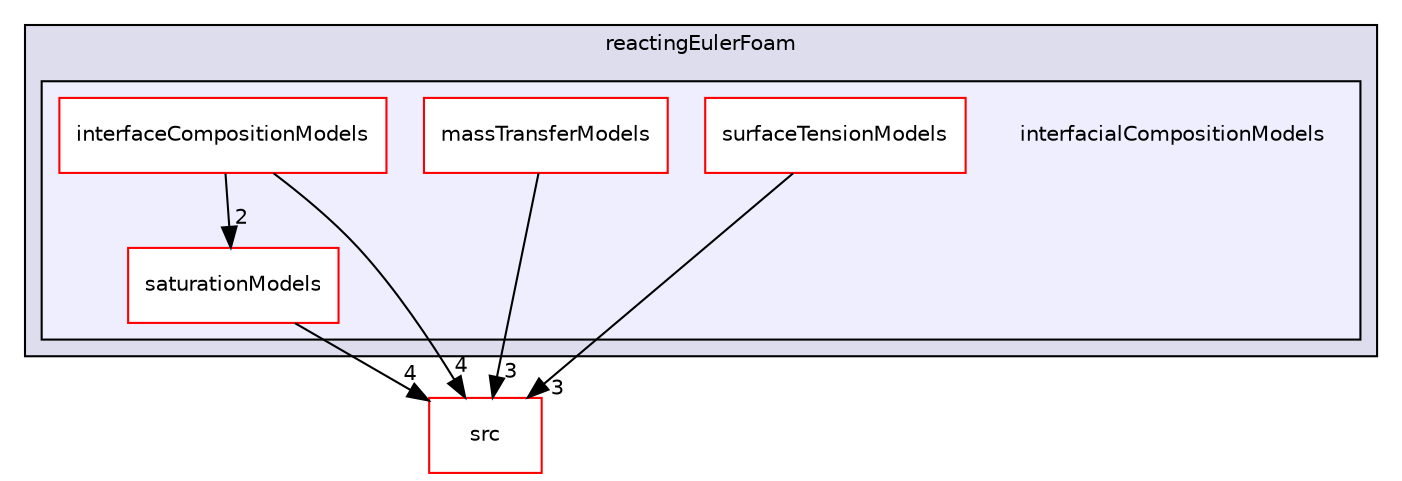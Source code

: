 digraph "applications/solvers/multiphase/reactingEulerFoam/interfacialCompositionModels" {
  bgcolor=transparent;
  compound=true
  node [ fontsize="10", fontname="Helvetica"];
  edge [ labelfontsize="10", labelfontname="Helvetica"];
  subgraph clusterdir_bd1c0bce0f70f7327528a03b20ac8e2b {
    graph [ bgcolor="#ddddee", pencolor="black", label="reactingEulerFoam" fontname="Helvetica", fontsize="10", URL="dir_bd1c0bce0f70f7327528a03b20ac8e2b.html"]
  subgraph clusterdir_ac187bbca992c8e90ac4c7812a06e744 {
    graph [ bgcolor="#eeeeff", pencolor="black", label="" URL="dir_ac187bbca992c8e90ac4c7812a06e744.html"];
    dir_ac187bbca992c8e90ac4c7812a06e744 [shape=plaintext label="interfacialCompositionModels"];
    dir_4f27a06b7e58381c82b665f35f23a190 [shape=box label="interfaceCompositionModels" color="red" fillcolor="white" style="filled" URL="dir_4f27a06b7e58381c82b665f35f23a190.html"];
    dir_15c321a6e888c3fb921fa4e5c6c5a002 [shape=box label="massTransferModels" color="red" fillcolor="white" style="filled" URL="dir_15c321a6e888c3fb921fa4e5c6c5a002.html"];
    dir_a5c576cff7f15c4994ceb728ddeb1a53 [shape=box label="saturationModels" color="red" fillcolor="white" style="filled" URL="dir_a5c576cff7f15c4994ceb728ddeb1a53.html"];
    dir_da70744293beda45eee8512d80ae4942 [shape=box label="surfaceTensionModels" color="red" fillcolor="white" style="filled" URL="dir_da70744293beda45eee8512d80ae4942.html"];
  }
  }
  dir_68267d1309a1af8e8297ef4c3efbcdba [shape=box label="src" color="red" URL="dir_68267d1309a1af8e8297ef4c3efbcdba.html"];
  dir_a5c576cff7f15c4994ceb728ddeb1a53->dir_68267d1309a1af8e8297ef4c3efbcdba [headlabel="4", labeldistance=1.5 headhref="dir_000232_000737.html"];
  dir_4f27a06b7e58381c82b665f35f23a190->dir_68267d1309a1af8e8297ef4c3efbcdba [headlabel="4", labeldistance=1.5 headhref="dir_000221_000737.html"];
  dir_4f27a06b7e58381c82b665f35f23a190->dir_a5c576cff7f15c4994ceb728ddeb1a53 [headlabel="2", labeldistance=1.5 headhref="dir_000221_000232.html"];
  dir_15c321a6e888c3fb921fa4e5c6c5a002->dir_68267d1309a1af8e8297ef4c3efbcdba [headlabel="3", labeldistance=1.5 headhref="dir_000228_000737.html"];
  dir_da70744293beda45eee8512d80ae4942->dir_68267d1309a1af8e8297ef4c3efbcdba [headlabel="3", labeldistance=1.5 headhref="dir_000239_000737.html"];
}
